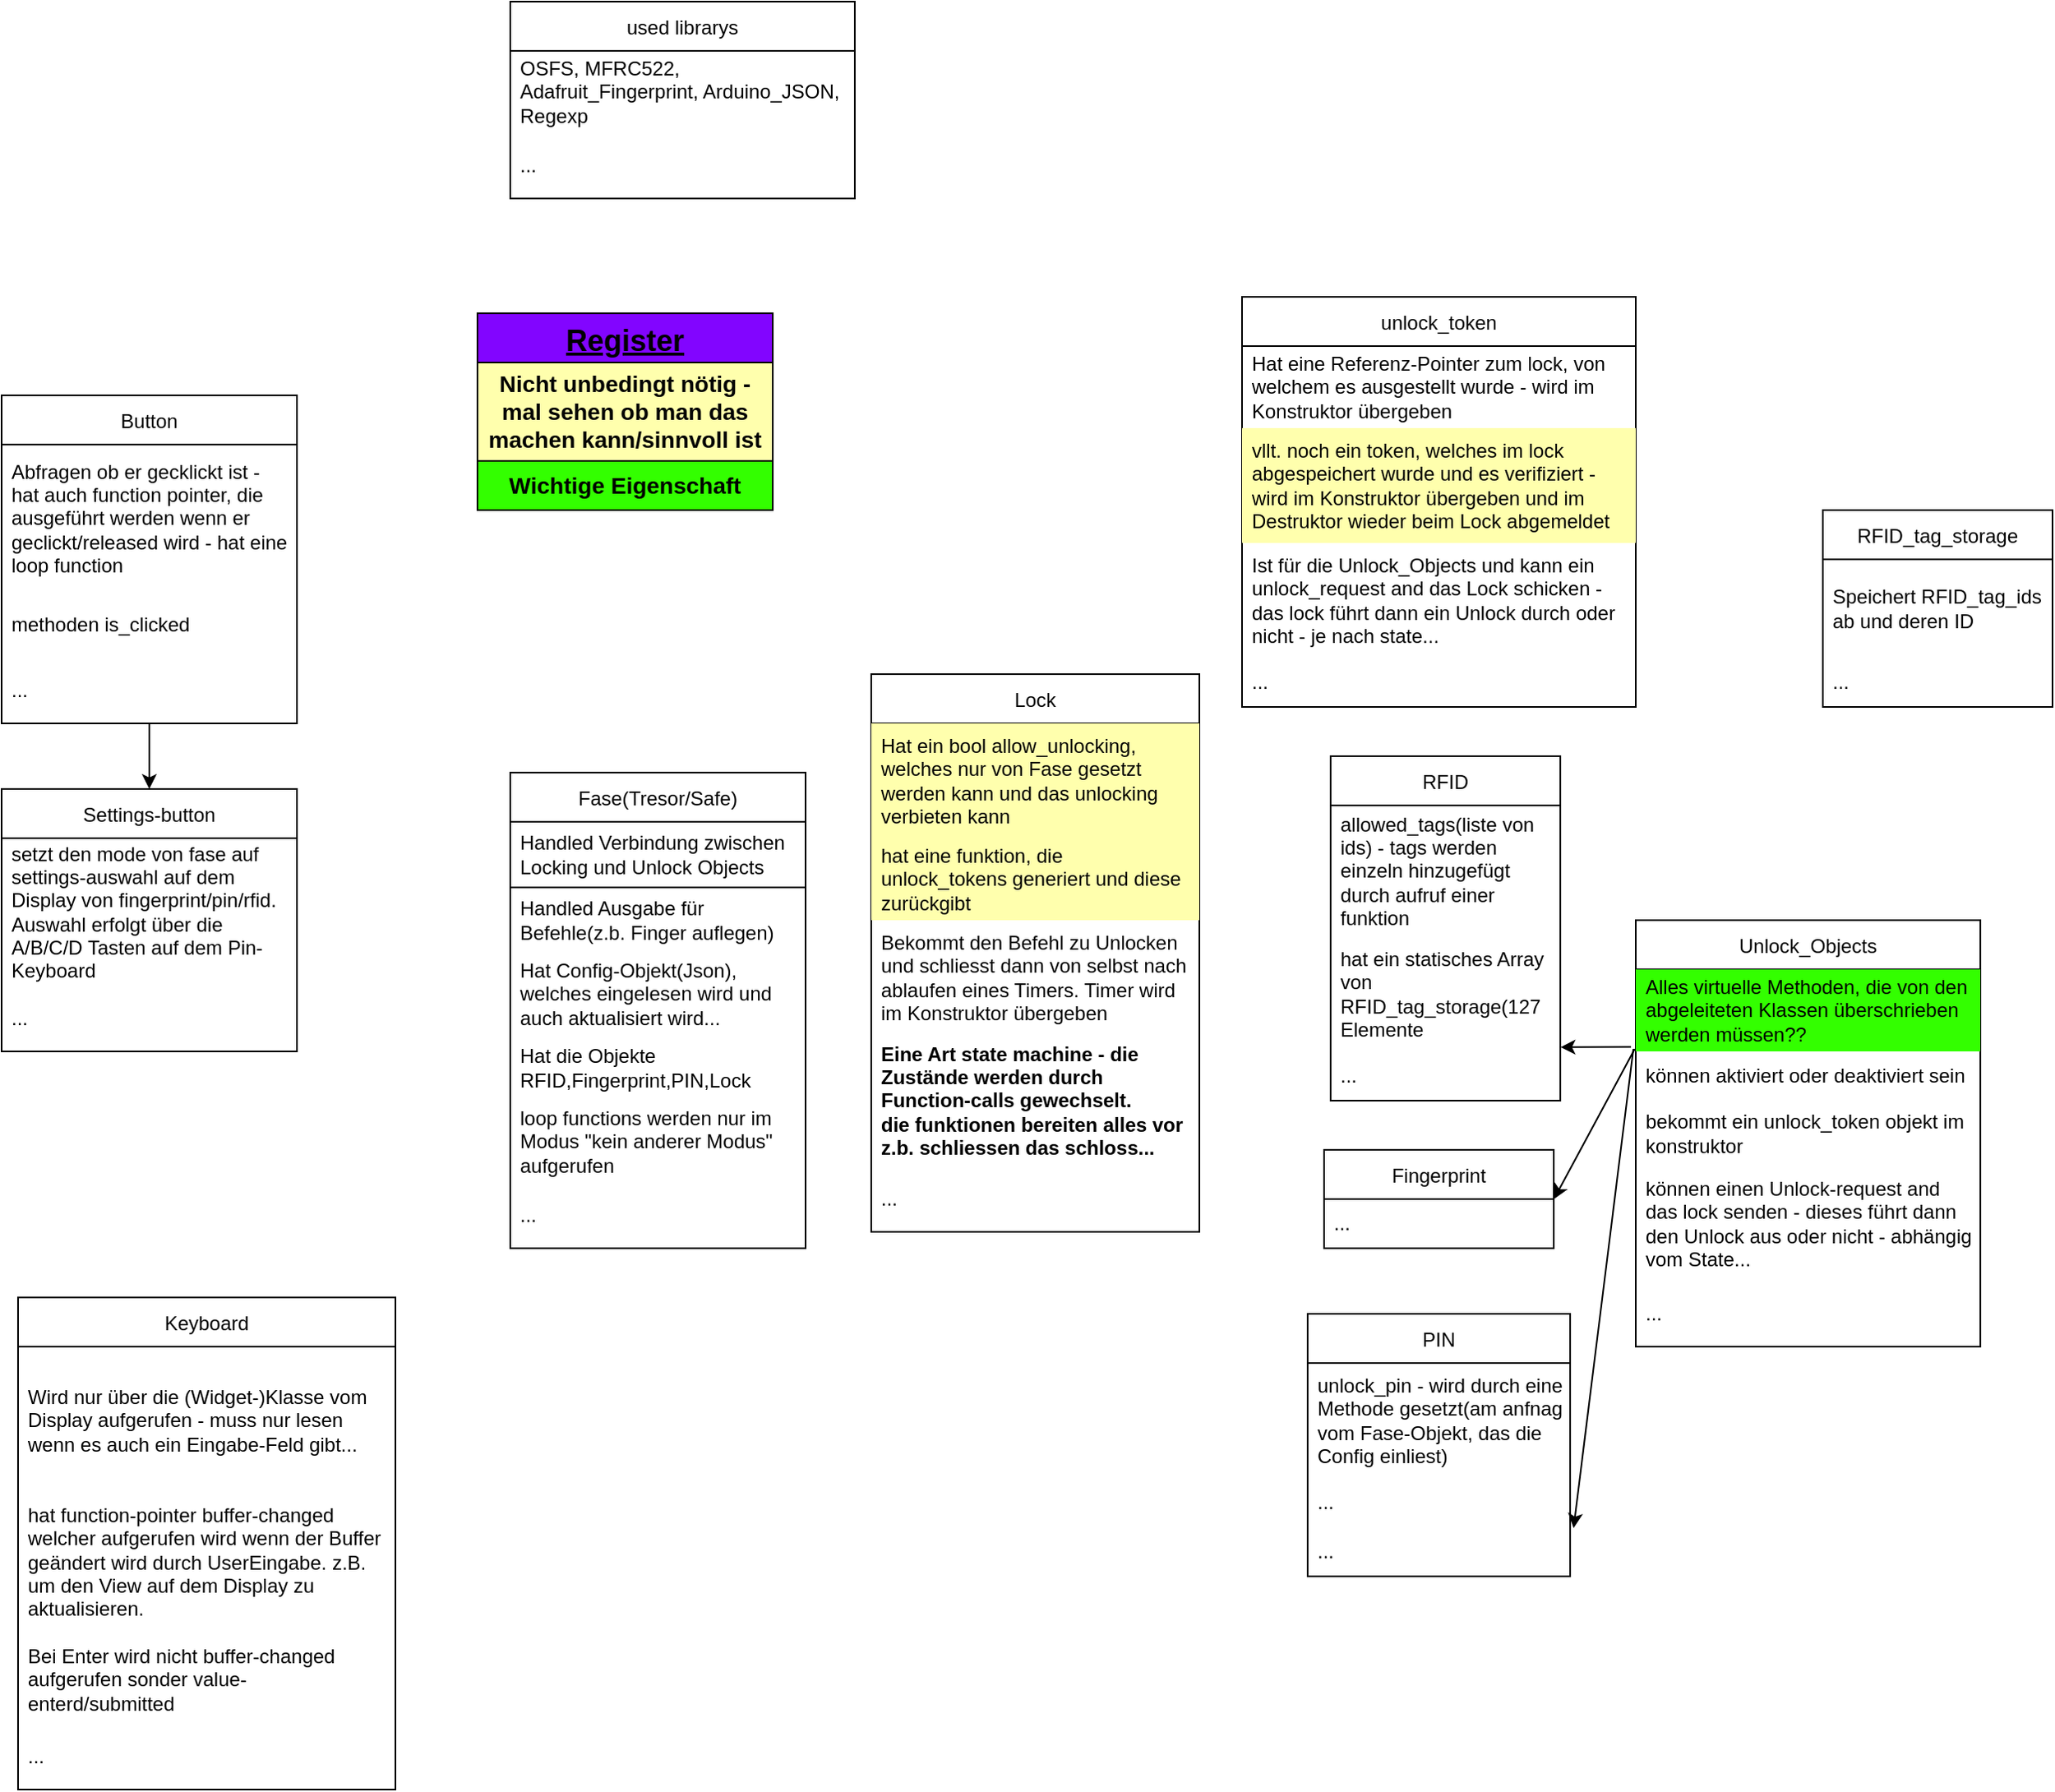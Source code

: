 <mxfile version="16.5.1" type="device" pages="2"><diagram id="ArTV9A8VsWT6kNYOoOH5" name="grobe Strukturierung"><mxGraphModel dx="1865" dy="1810" grid="1" gridSize="10" guides="1" tooltips="1" connect="1" arrows="1" fold="1" page="1" pageScale="1" pageWidth="827" pageHeight="1169" math="0" shadow="0"><root><mxCell id="0"/><mxCell id="1" parent="0"/><mxCell id="092Pz3nQ2Fx21oM5xHP8-6" value="" style="endArrow=classic;html=1;rounded=0;exitX=-0.014;exitY=-0.09;exitDx=0;exitDy=0;entryX=1.001;entryY=-0.087;entryDx=0;entryDy=0;entryPerimeter=0;exitPerimeter=0;" parent="1" source="092Pz3nQ2Fx21oM5xHP8-36" target="092Pz3nQ2Fx21oM5xHP8-22" edge="1"><mxGeometry width="50" height="50" relative="1" as="geometry"><mxPoint x="736" y="430" as="sourcePoint"/><mxPoint x="616" y="350" as="targetPoint"/></mxGeometry></mxCell><mxCell id="092Pz3nQ2Fx21oM5xHP8-7" value="" style="endArrow=classic;html=1;rounded=0;entryX=1.001;entryY=0;entryDx=0;entryDy=0;exitX=-0.003;exitY=-0.05;exitDx=0;exitDy=0;entryPerimeter=0;exitPerimeter=0;" parent="1" source="092Pz3nQ2Fx21oM5xHP8-36" target="092Pz3nQ2Fx21oM5xHP8-27" edge="1"><mxGeometry width="50" height="50" relative="1" as="geometry"><mxPoint x="736" y="430" as="sourcePoint"/><mxPoint x="616" y="430" as="targetPoint"/></mxGeometry></mxCell><mxCell id="092Pz3nQ2Fx21oM5xHP8-8" value="" style="endArrow=classic;html=1;rounded=0;exitX=-0.007;exitY=-0.05;exitDx=0;exitDy=0;entryX=1.013;entryY=0.02;entryDx=0;entryDy=0;entryPerimeter=0;exitPerimeter=0;" parent="1" source="092Pz3nQ2Fx21oM5xHP8-36" target="092Pz3nQ2Fx21oM5xHP8-29" edge="1"><mxGeometry width="50" height="50" relative="1" as="geometry"><mxPoint x="736" y="430" as="sourcePoint"/><mxPoint x="616" y="510" as="targetPoint"/></mxGeometry></mxCell><mxCell id="092Pz3nQ2Fx21oM5xHP8-16" value="Fase(Tresor/Safe)" style="swimlane;fontStyle=0;childLayout=stackLayout;horizontal=1;startSize=30;horizontalStack=0;resizeParent=1;resizeParentMax=0;resizeLast=0;collapsible=1;marginBottom=0;" parent="1" vertex="1"><mxGeometry x="50" y="310" width="180" height="290" as="geometry"/></mxCell><mxCell id="092Pz3nQ2Fx21oM5xHP8-17" value="Handled Verbindung zwischen Locking und Unlock Objects" style="text;strokeColor=default;fillColor=none;align=left;verticalAlign=middle;spacingLeft=4;spacingRight=4;overflow=hidden;points=[[0,0.5],[1,0.5]];portConstraint=eastwest;rotatable=0;whiteSpace=wrap;direction=east;" parent="092Pz3nQ2Fx21oM5xHP8-16" vertex="1"><mxGeometry y="30" width="180" height="40" as="geometry"/></mxCell><mxCell id="092Pz3nQ2Fx21oM5xHP8-18" value="Handled Ausgabe für Befehle(z.b. Finger auflegen)" style="text;strokeColor=none;fillColor=none;align=left;verticalAlign=middle;spacingLeft=4;spacingRight=4;overflow=hidden;points=[[0,0.5],[1,0.5]];portConstraint=eastwest;rotatable=0;labelBorderColor=none;labelBackgroundColor=none;whiteSpace=wrap;" parent="092Pz3nQ2Fx21oM5xHP8-16" vertex="1"><mxGeometry y="70" width="180" height="40" as="geometry"/></mxCell><mxCell id="092Pz3nQ2Fx21oM5xHP8-69" value="Hat Config-Objekt(Json), welches eingelesen wird und  auch aktualisiert wird..." style="text;strokeColor=none;fillColor=none;align=left;verticalAlign=middle;spacingLeft=4;spacingRight=4;overflow=hidden;points=[[0,0.5],[1,0.5]];portConstraint=eastwest;rotatable=0;labelBorderColor=none;labelBackgroundColor=none;whiteSpace=wrap;" parent="092Pz3nQ2Fx21oM5xHP8-16" vertex="1"><mxGeometry y="110" width="180" height="50" as="geometry"/></mxCell><mxCell id="092Pz3nQ2Fx21oM5xHP8-71" value="Hat die Objekte RFID,Fingerprint,PIN,Lock" style="text;strokeColor=none;fillColor=none;align=left;verticalAlign=middle;spacingLeft=4;spacingRight=4;overflow=hidden;points=[[0,0.5],[1,0.5]];portConstraint=eastwest;rotatable=0;labelBorderColor=none;labelBackgroundColor=none;whiteSpace=wrap;" parent="092Pz3nQ2Fx21oM5xHP8-16" vertex="1"><mxGeometry y="160" width="180" height="40" as="geometry"/></mxCell><mxCell id="MorqEqK4jcSv_eMc3jNX-2" value="loop functions werden nur im Modus &quot;kein anderer Modus&quot; aufgerufen" style="text;strokeColor=none;fillColor=none;align=left;verticalAlign=middle;spacingLeft=4;spacingRight=4;overflow=hidden;points=[[0,0.5],[1,0.5]];portConstraint=eastwest;rotatable=0;labelBorderColor=none;labelBackgroundColor=none;whiteSpace=wrap;" parent="092Pz3nQ2Fx21oM5xHP8-16" vertex="1"><mxGeometry y="200" width="180" height="50" as="geometry"/></mxCell><mxCell id="092Pz3nQ2Fx21oM5xHP8-70" value="..." style="text;strokeColor=none;fillColor=none;align=left;verticalAlign=middle;spacingLeft=4;spacingRight=4;overflow=hidden;points=[[0,0.5],[1,0.5]];portConstraint=eastwest;rotatable=0;labelBorderColor=none;labelBackgroundColor=none;whiteSpace=wrap;" parent="092Pz3nQ2Fx21oM5xHP8-16" vertex="1"><mxGeometry y="250" width="180" height="40" as="geometry"/></mxCell><mxCell id="092Pz3nQ2Fx21oM5xHP8-21" value="RFID" style="swimlane;fontStyle=0;childLayout=stackLayout;horizontal=1;startSize=30;horizontalStack=0;resizeParent=1;resizeParentMax=0;resizeLast=0;collapsible=1;marginBottom=0;" parent="1" vertex="1"><mxGeometry x="550" y="300" width="140" height="210" as="geometry"/></mxCell><mxCell id="092Pz3nQ2Fx21oM5xHP8-66" value="allowed_tags(liste von ids) - tags werden einzeln hinzugefügt durch aufruf einer funktion" style="text;strokeColor=none;fillColor=none;align=left;verticalAlign=middle;spacingLeft=4;spacingRight=4;overflow=hidden;points=[[0,0.5],[1,0.5]];portConstraint=eastwest;rotatable=0;whiteSpace=wrap;" parent="092Pz3nQ2Fx21oM5xHP8-21" vertex="1"><mxGeometry y="30" width="140" height="80" as="geometry"/></mxCell><mxCell id="dAs-uPM828F7djGv5tqL-4" value="hat ein statisches Array von RFID_tag_storage(127 Elemente" style="text;strokeColor=none;fillColor=none;align=left;verticalAlign=middle;spacingLeft=4;spacingRight=4;overflow=hidden;points=[[0,0.5],[1,0.5]];portConstraint=eastwest;rotatable=0;whiteSpace=wrap;" parent="092Pz3nQ2Fx21oM5xHP8-21" vertex="1"><mxGeometry y="110" width="140" height="70" as="geometry"/></mxCell><mxCell id="092Pz3nQ2Fx21oM5xHP8-22" value="..." style="text;strokeColor=none;fillColor=none;align=left;verticalAlign=middle;spacingLeft=4;spacingRight=4;overflow=hidden;points=[[0,0.5],[1,0.5]];portConstraint=eastwest;rotatable=0;whiteSpace=wrap;" parent="092Pz3nQ2Fx21oM5xHP8-21" vertex="1"><mxGeometry y="180" width="140" height="30" as="geometry"/></mxCell><mxCell id="092Pz3nQ2Fx21oM5xHP8-26" value="Fingerprint" style="swimlane;fontStyle=0;childLayout=stackLayout;horizontal=1;startSize=30;horizontalStack=0;resizeParent=1;resizeParentMax=0;resizeLast=0;collapsible=1;marginBottom=0;swimlaneFillColor=none;gradientColor=none;" parent="1" vertex="1"><mxGeometry x="546" y="540" width="140" height="60" as="geometry"/></mxCell><mxCell id="092Pz3nQ2Fx21oM5xHP8-27" value="..." style="text;strokeColor=none;fillColor=none;align=left;verticalAlign=middle;spacingLeft=4;spacingRight=4;overflow=hidden;points=[[0,0.5],[1,0.5]];portConstraint=eastwest;rotatable=0;whiteSpace=wrap;" parent="092Pz3nQ2Fx21oM5xHP8-26" vertex="1"><mxGeometry y="30" width="140" height="30" as="geometry"/></mxCell><mxCell id="092Pz3nQ2Fx21oM5xHP8-28" value="PIN" style="swimlane;fontStyle=0;childLayout=stackLayout;horizontal=1;startSize=30;horizontalStack=0;resizeParent=1;resizeParentMax=0;resizeLast=0;collapsible=1;marginBottom=0;" parent="1" vertex="1"><mxGeometry x="536" y="640" width="160" height="160" as="geometry"/></mxCell><mxCell id="092Pz3nQ2Fx21oM5xHP8-67" value="unlock_pin - wird durch eine Methode gesetzt(am anfnag vom Fase-Objekt, das die Config einliest)" style="text;strokeColor=none;fillColor=none;align=left;verticalAlign=middle;spacingLeft=4;spacingRight=4;overflow=hidden;points=[[0,0.5],[1,0.5]];portConstraint=eastwest;rotatable=0;whiteSpace=wrap;" parent="092Pz3nQ2Fx21oM5xHP8-28" vertex="1"><mxGeometry y="30" width="160" height="70" as="geometry"/></mxCell><mxCell id="MorqEqK4jcSv_eMc3jNX-1" value="..." style="text;strokeColor=none;fillColor=none;align=left;verticalAlign=middle;spacingLeft=4;spacingRight=4;overflow=hidden;points=[[0,0.5],[1,0.5]];portConstraint=eastwest;rotatable=0;whiteSpace=wrap;" parent="092Pz3nQ2Fx21oM5xHP8-28" vertex="1"><mxGeometry y="100" width="160" height="30" as="geometry"/></mxCell><mxCell id="092Pz3nQ2Fx21oM5xHP8-29" value="..." style="text;strokeColor=none;fillColor=none;align=left;verticalAlign=middle;spacingLeft=4;spacingRight=4;overflow=hidden;points=[[0,0.5],[1,0.5]];portConstraint=eastwest;rotatable=0;whiteSpace=wrap;" parent="092Pz3nQ2Fx21oM5xHP8-28" vertex="1"><mxGeometry y="130" width="160" height="30" as="geometry"/></mxCell><mxCell id="092Pz3nQ2Fx21oM5xHP8-30" value="Lock" style="swimlane;fontStyle=0;childLayout=stackLayout;horizontal=1;startSize=30;horizontalStack=0;resizeParent=1;resizeParentMax=0;resizeLast=0;collapsible=1;marginBottom=0;" parent="1" vertex="1"><mxGeometry x="270" y="250" width="200" height="340" as="geometry"/></mxCell><mxCell id="092Pz3nQ2Fx21oM5xHP8-44" value="Hat ein bool allow_unlocking, welches nur von Fase gesetzt werden kann und das unlocking verbieten kann" style="text;strokeColor=none;fillColor=#FFFFAD;align=left;verticalAlign=middle;spacingLeft=4;spacingRight=4;overflow=hidden;points=[[0,0.5],[1,0.5]];portConstraint=eastwest;rotatable=0;labelBorderColor=none;labelBackgroundColor=none;whiteSpace=wrap;fontStyle=0;fontColor=#000000;" parent="092Pz3nQ2Fx21oM5xHP8-30" vertex="1"><mxGeometry y="30" width="200" height="70" as="geometry"/></mxCell><mxCell id="092Pz3nQ2Fx21oM5xHP8-54" value="hat eine funktion, die unlock_tokens generiert und diese zurückgibt" style="text;strokeColor=none;fillColor=#FFFFAD;align=left;verticalAlign=middle;spacingLeft=4;spacingRight=4;overflow=hidden;points=[[0,0.5],[1,0.5]];portConstraint=eastwest;rotatable=0;labelBorderColor=none;labelBackgroundColor=none;whiteSpace=wrap;gradientColor=none;rounded=0;shadow=0;sketch=0;glass=0;fontColor=#000000;" parent="092Pz3nQ2Fx21oM5xHP8-30" vertex="1"><mxGeometry y="100" width="200" height="50" as="geometry"/></mxCell><mxCell id="092Pz3nQ2Fx21oM5xHP8-31" value="Bekommt den Befehl zu Unlocken und schliesst dann von selbst nach ablaufen eines Timers. Timer wird im Konstruktor übergeben" style="text;strokeColor=none;fillColor=none;align=left;verticalAlign=middle;spacingLeft=4;spacingRight=4;overflow=hidden;points=[[0,0.5],[1,0.5]];portConstraint=eastwest;rotatable=0;whiteSpace=wrap;" parent="092Pz3nQ2Fx21oM5xHP8-30" vertex="1"><mxGeometry y="150" width="200" height="70" as="geometry"/></mxCell><mxCell id="092Pz3nQ2Fx21oM5xHP8-32" value="Eine Art state machine - die Zustände werden durch Function-calls gewechselt.&#10;die funktionen bereiten alles vor z.b. schliessen das schloss..." style="text;strokeColor=none;fillColor=none;align=left;verticalAlign=middle;spacingLeft=4;spacingRight=4;overflow=hidden;points=[[0,0.5],[1,0.5]];portConstraint=eastwest;rotatable=0;whiteSpace=wrap;rounded=0;glass=0;labelBorderColor=none;fontStyle=1" parent="092Pz3nQ2Fx21oM5xHP8-30" vertex="1"><mxGeometry y="220" width="200" height="80" as="geometry"/></mxCell><mxCell id="092Pz3nQ2Fx21oM5xHP8-41" value="..." style="text;strokeColor=none;fillColor=none;align=left;verticalAlign=middle;spacingLeft=4;spacingRight=4;overflow=hidden;points=[[0,0.5],[1,0.5]];portConstraint=eastwest;rotatable=0;labelBorderColor=none;labelBackgroundColor=none;whiteSpace=wrap;" parent="092Pz3nQ2Fx21oM5xHP8-30" vertex="1"><mxGeometry y="300" width="200" height="40" as="geometry"/></mxCell><mxCell id="092Pz3nQ2Fx21oM5xHP8-34" value="Unlock_Objects" style="swimlane;fontStyle=0;childLayout=stackLayout;horizontal=1;startSize=30;horizontalStack=0;resizeParent=1;resizeParentMax=0;resizeLast=0;collapsible=1;marginBottom=0;" parent="1" vertex="1"><mxGeometry x="736" y="400" width="210" height="260" as="geometry"/></mxCell><mxCell id="092Pz3nQ2Fx21oM5xHP8-73" value="Alles virtuelle Methoden, die von den abgeleiteten Klassen überschrieben werden müssen??" style="text;strokeColor=none;fillColor=#33FF00;align=left;verticalAlign=middle;spacingLeft=4;spacingRight=4;overflow=hidden;points=[[0,0.5],[1,0.5]];portConstraint=eastwest;rotatable=0;labelBorderColor=none;labelBackgroundColor=none;whiteSpace=wrap;fontColor=#000000;" parent="092Pz3nQ2Fx21oM5xHP8-34" vertex="1"><mxGeometry y="30" width="210" height="50" as="geometry"/></mxCell><mxCell id="092Pz3nQ2Fx21oM5xHP8-36" value="können aktiviert oder deaktiviert sein" style="text;strokeColor=none;fillColor=none;align=left;verticalAlign=middle;spacingLeft=4;spacingRight=4;overflow=hidden;points=[[0,0.5],[1,0.5]];portConstraint=eastwest;rotatable=0;labelBorderColor=none;labelBackgroundColor=none;whiteSpace=wrap;" parent="092Pz3nQ2Fx21oM5xHP8-34" vertex="1"><mxGeometry y="80" width="210" height="30" as="geometry"/></mxCell><mxCell id="092Pz3nQ2Fx21oM5xHP8-40" value="bekommt ein unlock_token objekt im konstruktor" style="text;strokeColor=none;fillColor=none;align=left;verticalAlign=middle;spacingLeft=4;spacingRight=4;overflow=hidden;points=[[0,0.5],[1,0.5]];portConstraint=eastwest;rotatable=0;labelBorderColor=none;labelBackgroundColor=none;whiteSpace=wrap;" parent="092Pz3nQ2Fx21oM5xHP8-34" vertex="1"><mxGeometry y="110" width="210" height="40" as="geometry"/></mxCell><mxCell id="092Pz3nQ2Fx21oM5xHP8-38" value="können einen Unlock-request and das lock senden - dieses führt dann den Unlock aus oder nicht - abhängig vom State..." style="text;strokeColor=none;fillColor=none;align=left;verticalAlign=middle;spacingLeft=4;spacingRight=4;overflow=hidden;points=[[0,0.5],[1,0.5]];portConstraint=eastwest;rotatable=0;labelBorderColor=none;labelBackgroundColor=none;whiteSpace=wrap;" parent="092Pz3nQ2Fx21oM5xHP8-34" vertex="1"><mxGeometry y="150" width="210" height="70" as="geometry"/></mxCell><mxCell id="092Pz3nQ2Fx21oM5xHP8-39" value="..." style="text;strokeColor=none;fillColor=none;align=left;verticalAlign=middle;spacingLeft=4;spacingRight=4;overflow=hidden;points=[[0,0.5],[1,0.5]];portConstraint=eastwest;rotatable=0;labelBorderColor=none;labelBackgroundColor=none;whiteSpace=wrap;" parent="092Pz3nQ2Fx21oM5xHP8-34" vertex="1"><mxGeometry y="220" width="210" height="40" as="geometry"/></mxCell><mxCell id="092Pz3nQ2Fx21oM5xHP8-46" value="unlock_token" style="swimlane;fontStyle=0;childLayout=stackLayout;horizontal=1;startSize=30;horizontalStack=0;resizeParent=1;resizeParentMax=0;resizeLast=0;collapsible=1;marginBottom=0;rounded=0;glass=0;labelBackgroundColor=none;labelBorderColor=none;fontFamily=Helvetica;fontSize=12;fontColor=default;strokeColor=default;fillColor=none;gradientColor=none;html=0;" parent="1" vertex="1"><mxGeometry x="496" y="20" width="240" height="250" as="geometry"/></mxCell><mxCell id="092Pz3nQ2Fx21oM5xHP8-52" value="Hat eine Referenz-Pointer zum lock, von welchem es ausgestellt wurde - wird im Konstruktor übergeben" style="text;strokeColor=none;fillColor=none;align=left;verticalAlign=middle;spacingLeft=4;spacingRight=4;overflow=hidden;points=[[0,0.5],[1,0.5]];portConstraint=eastwest;rotatable=0;whiteSpace=wrap;" parent="092Pz3nQ2Fx21oM5xHP8-46" vertex="1"><mxGeometry y="30" width="240" height="50" as="geometry"/></mxCell><mxCell id="092Pz3nQ2Fx21oM5xHP8-53" value="vllt. noch ein token, welches im lock abgespeichert wurde und es verifiziert - wird im Konstruktor übergeben und im Destruktor wieder beim Lock abgemeldet" style="text;strokeColor=none;fillColor=#FFFFAD;align=left;verticalAlign=middle;spacingLeft=4;spacingRight=4;overflow=hidden;points=[[0,0.5],[1,0.5]];portConstraint=eastwest;rotatable=0;whiteSpace=wrap;gradientColor=none;gradientDirection=radial;fontColor=#000000;" parent="092Pz3nQ2Fx21oM5xHP8-46" vertex="1"><mxGeometry y="80" width="240" height="70" as="geometry"/></mxCell><mxCell id="092Pz3nQ2Fx21oM5xHP8-50" value="Ist für die Unlock_Objects und kann ein unlock_request and das Lock schicken - das lock führt dann ein Unlock durch oder nicht - je nach state..." style="text;strokeColor=none;fillColor=none;align=left;verticalAlign=middle;spacingLeft=4;spacingRight=4;overflow=hidden;points=[[0,0.5],[1,0.5]];portConstraint=eastwest;rotatable=0;whiteSpace=wrap;" parent="092Pz3nQ2Fx21oM5xHP8-46" vertex="1"><mxGeometry y="150" width="240" height="70" as="geometry"/></mxCell><mxCell id="092Pz3nQ2Fx21oM5xHP8-51" value="..." style="text;strokeColor=none;fillColor=none;align=left;verticalAlign=middle;spacingLeft=4;spacingRight=4;overflow=hidden;points=[[0,0.5],[1,0.5]];portConstraint=eastwest;rotatable=0;whiteSpace=wrap;" parent="092Pz3nQ2Fx21oM5xHP8-46" vertex="1"><mxGeometry y="220" width="240" height="30" as="geometry"/></mxCell><mxCell id="092Pz3nQ2Fx21oM5xHP8-62" value="Register" style="swimlane;fontStyle=5;childLayout=stackLayout;horizontal=1;startSize=30;horizontalStack=0;resizeParent=1;resizeParentMax=0;resizeLast=0;collapsible=1;marginBottom=0;rounded=0;glass=0;labelBackgroundColor=none;labelBorderColor=none;fontFamily=Helvetica;fontSize=18;fontColor=#000000;strokeColor=default;fillColor=#8205FF;gradientColor=none;gradientDirection=radial;html=0;" parent="1" vertex="1"><mxGeometry x="30" y="30" width="180" height="120" as="geometry"/></mxCell><mxCell id="092Pz3nQ2Fx21oM5xHP8-55" value="Nicht unbedingt nötig - mal sehen ob man das machen kann/sinnvoll ist" style="rounded=0;whiteSpace=wrap;html=1;glass=0;labelBackgroundColor=none;labelBorderColor=none;fontFamily=Helvetica;fontSize=14;fontColor=#030303;strokeColor=default;fillColor=#FFFFAD;gradientColor=none;gradientDirection=radial;fontStyle=1;collapsible=0;resizable=1;expand=1;resizeHeight=0;dropTarget=0;container=0;snapToPoint=0;labelPadding=0;overflow=hidden;absoluteArcSize=0;imageAspect=1;autosize=1;" parent="092Pz3nQ2Fx21oM5xHP8-62" vertex="1"><mxGeometry y="30" width="180" height="60" as="geometry"/></mxCell><mxCell id="092Pz3nQ2Fx21oM5xHP8-74" value="Wichtige Eigenschaft" style="rounded=0;whiteSpace=wrap;html=1;glass=0;labelBackgroundColor=none;labelBorderColor=none;fontFamily=Helvetica;fontSize=14;fontColor=#000000;strokeColor=default;fillColor=#33FF00;gradientColor=none;gradientDirection=radial;fontStyle=1;collapsible=0;resizable=1;expand=1;resizeHeight=0;dropTarget=0;container=0;snapToPoint=0;labelPadding=0;overflow=hidden;absoluteArcSize=0;imageAspect=1;autosize=1;" parent="092Pz3nQ2Fx21oM5xHP8-62" vertex="1"><mxGeometry y="90" width="180" height="30" as="geometry"/></mxCell><mxCell id="dAs-uPM828F7djGv5tqL-1" value="RFID_tag_storage" style="swimlane;fontStyle=0;childLayout=stackLayout;horizontal=1;startSize=30;horizontalStack=0;resizeParent=1;resizeParentMax=0;resizeLast=0;collapsible=1;marginBottom=0;" parent="1" vertex="1"><mxGeometry x="850" y="150" width="140" height="120" as="geometry"/></mxCell><mxCell id="dAs-uPM828F7djGv5tqL-2" value="Speichert RFID_tag_ids ab und deren ID" style="text;strokeColor=none;fillColor=none;align=left;verticalAlign=middle;spacingLeft=4;spacingRight=4;overflow=hidden;points=[[0,0.5],[1,0.5]];portConstraint=eastwest;rotatable=0;whiteSpace=wrap;" parent="dAs-uPM828F7djGv5tqL-1" vertex="1"><mxGeometry y="30" width="140" height="60" as="geometry"/></mxCell><mxCell id="dAs-uPM828F7djGv5tqL-3" value="..." style="text;strokeColor=none;fillColor=none;align=left;verticalAlign=middle;spacingLeft=4;spacingRight=4;overflow=hidden;points=[[0,0.5],[1,0.5]];portConstraint=eastwest;rotatable=0;whiteSpace=wrap;" parent="dAs-uPM828F7djGv5tqL-1" vertex="1"><mxGeometry y="90" width="140" height="30" as="geometry"/></mxCell><mxCell id="MorqEqK4jcSv_eMc3jNX-17" style="edgeStyle=orthogonalEdgeStyle;rounded=0;orthogonalLoop=1;jettySize=auto;html=1;fontColor=#000000;" parent="1" source="MorqEqK4jcSv_eMc3jNX-4" target="MorqEqK4jcSv_eMc3jNX-13" edge="1"><mxGeometry relative="1" as="geometry"/></mxCell><mxCell id="MorqEqK4jcSv_eMc3jNX-4" value="Button" style="swimlane;fontStyle=0;childLayout=stackLayout;horizontal=1;startSize=30;horizontalStack=0;resizeParent=1;resizeParentMax=0;resizeLast=0;collapsible=1;marginBottom=0;" parent="1" vertex="1"><mxGeometry x="-260" y="80" width="180" height="200" as="geometry"/></mxCell><mxCell id="MorqEqK4jcSv_eMc3jNX-12" value="Abfragen ob er gecklickt ist - hat auch function pointer, die ausgeführt werden wenn er geclickt/released wird - hat eine loop function" style="text;strokeColor=none;fillColor=none;align=left;verticalAlign=middle;spacingLeft=4;spacingRight=4;overflow=hidden;points=[[0,0.5],[1,0.5]];portConstraint=eastwest;rotatable=0;labelBorderColor=none;labelBackgroundColor=none;whiteSpace=wrap;" parent="MorqEqK4jcSv_eMc3jNX-4" vertex="1"><mxGeometry y="30" width="180" height="90" as="geometry"/></mxCell><mxCell id="MorqEqK4jcSv_eMc3jNX-11" value="methoden is_clicked" style="text;strokeColor=none;fillColor=none;align=left;verticalAlign=middle;spacingLeft=4;spacingRight=4;overflow=hidden;points=[[0,0.5],[1,0.5]];portConstraint=eastwest;rotatable=0;labelBorderColor=none;labelBackgroundColor=none;whiteSpace=wrap;" parent="MorqEqK4jcSv_eMc3jNX-4" vertex="1"><mxGeometry y="120" width="180" height="40" as="geometry"/></mxCell><mxCell id="MorqEqK4jcSv_eMc3jNX-10" value="..." style="text;strokeColor=none;fillColor=none;align=left;verticalAlign=middle;spacingLeft=4;spacingRight=4;overflow=hidden;points=[[0,0.5],[1,0.5]];portConstraint=eastwest;rotatable=0;labelBorderColor=none;labelBackgroundColor=none;whiteSpace=wrap;" parent="MorqEqK4jcSv_eMc3jNX-4" vertex="1"><mxGeometry y="160" width="180" height="40" as="geometry"/></mxCell><mxCell id="MorqEqK4jcSv_eMc3jNX-13" value="Settings-button" style="swimlane;fontStyle=0;childLayout=stackLayout;horizontal=1;startSize=30;horizontalStack=0;resizeParent=1;resizeParentMax=0;resizeLast=0;collapsible=1;marginBottom=0;" parent="1" vertex="1"><mxGeometry x="-260" y="320" width="180" height="160" as="geometry"/></mxCell><mxCell id="MorqEqK4jcSv_eMc3jNX-18" value="setzt den mode von fase auf settings-auswahl auf dem Display von fingerprint/pin/rfid. Auswahl erfolgt über die A/B/C/D Tasten auf dem Pin-Keyboard" style="text;strokeColor=none;fillColor=none;align=left;verticalAlign=middle;spacingLeft=4;spacingRight=4;overflow=hidden;points=[[0,0.5],[1,0.5]];portConstraint=eastwest;rotatable=0;labelBorderColor=none;labelBackgroundColor=none;whiteSpace=wrap;" parent="MorqEqK4jcSv_eMc3jNX-13" vertex="1"><mxGeometry y="30" width="180" height="90" as="geometry"/></mxCell><mxCell id="MorqEqK4jcSv_eMc3jNX-16" value="..." style="text;strokeColor=none;fillColor=none;align=left;verticalAlign=middle;spacingLeft=4;spacingRight=4;overflow=hidden;points=[[0,0.5],[1,0.5]];portConstraint=eastwest;rotatable=0;labelBorderColor=none;labelBackgroundColor=none;whiteSpace=wrap;" parent="MorqEqK4jcSv_eMc3jNX-13" vertex="1"><mxGeometry y="120" width="180" height="40" as="geometry"/></mxCell><mxCell id="MorqEqK4jcSv_eMc3jNX-20" value="used librarys" style="swimlane;fontStyle=0;childLayout=stackLayout;horizontal=1;startSize=30;horizontalStack=0;resizeParent=1;resizeParentMax=0;resizeLast=0;collapsible=1;marginBottom=0;" parent="1" vertex="1"><mxGeometry x="50" y="-160" width="210" height="120" as="geometry"/></mxCell><mxCell id="MorqEqK4jcSv_eMc3jNX-23" value="OSFS, MFRC522, Adafruit_Fingerprint, Arduino_JSON, Regexp" style="text;strokeColor=none;fillColor=none;align=left;verticalAlign=middle;spacingLeft=4;spacingRight=4;overflow=hidden;points=[[0,0.5],[1,0.5]];portConstraint=eastwest;rotatable=0;labelBorderColor=none;labelBackgroundColor=none;whiteSpace=wrap;" parent="MorqEqK4jcSv_eMc3jNX-20" vertex="1"><mxGeometry y="30" width="210" height="50" as="geometry"/></mxCell><mxCell id="MorqEqK4jcSv_eMc3jNX-22" value="..." style="text;strokeColor=none;fillColor=none;align=left;verticalAlign=middle;spacingLeft=4;spacingRight=4;overflow=hidden;points=[[0,0.5],[1,0.5]];portConstraint=eastwest;rotatable=0;labelBorderColor=none;labelBackgroundColor=none;whiteSpace=wrap;" parent="MorqEqK4jcSv_eMc3jNX-20" vertex="1"><mxGeometry y="80" width="210" height="40" as="geometry"/></mxCell><mxCell id="oLvdrD0TalpE-oe0taA5-5" value="Keyboard" style="swimlane;fontStyle=0;childLayout=stackLayout;horizontal=1;startSize=30;horizontalStack=0;resizeParent=1;resizeParentMax=0;resizeLast=0;collapsible=1;marginBottom=0;" vertex="1" parent="1"><mxGeometry x="-250" y="630" width="230" height="300" as="geometry"/></mxCell><mxCell id="oLvdrD0TalpE-oe0taA5-6" value="Wird nur über die (Widget-)Klasse vom Display aufgerufen - muss nur lesen wenn es auch ein Eingabe-Feld gibt..." style="text;strokeColor=none;fillColor=none;align=left;verticalAlign=middle;spacingLeft=4;spacingRight=4;overflow=hidden;points=[[0,0.5],[1,0.5]];portConstraint=eastwest;rotatable=0;labelBorderColor=none;labelBackgroundColor=none;whiteSpace=wrap;" vertex="1" parent="oLvdrD0TalpE-oe0taA5-5"><mxGeometry y="30" width="230" height="90" as="geometry"/></mxCell><mxCell id="oLvdrD0TalpE-oe0taA5-7" value="hat function-pointer buffer-changed welcher aufgerufen wird wenn der Buffer geändert wird durch UserEingabe. z.B. um den View auf dem Display zu aktualisieren.&#10;&#10;Bei Enter wird nicht buffer-changed aufgerufen sonder value-enterd/submitted" style="text;strokeColor=none;fillColor=none;align=left;verticalAlign=middle;spacingLeft=4;spacingRight=4;overflow=hidden;points=[[0,0.5],[1,0.5]];portConstraint=eastwest;rotatable=0;labelBorderColor=none;labelBackgroundColor=none;whiteSpace=wrap;" vertex="1" parent="oLvdrD0TalpE-oe0taA5-5"><mxGeometry y="120" width="230" height="140" as="geometry"/></mxCell><mxCell id="oLvdrD0TalpE-oe0taA5-8" value="..." style="text;strokeColor=none;fillColor=none;align=left;verticalAlign=middle;spacingLeft=4;spacingRight=4;overflow=hidden;points=[[0,0.5],[1,0.5]];portConstraint=eastwest;rotatable=0;labelBorderColor=none;labelBackgroundColor=none;whiteSpace=wrap;" vertex="1" parent="oLvdrD0TalpE-oe0taA5-5"><mxGeometry y="260" width="230" height="40" as="geometry"/></mxCell></root></mxGraphModel></diagram><diagram id="VDMG37PZyGEpPnKvCVFp" name="UML-Klassen"><mxGraphModel dx="1038" dy="539" grid="1" gridSize="10" guides="1" tooltips="1" connect="1" arrows="1" fold="1" page="1" pageScale="1" pageWidth="827" pageHeight="1169" math="0" shadow="0"><root><mxCell id="WqmImjYucd8AKbmn7oWc-0"/><mxCell id="WqmImjYucd8AKbmn7oWc-1" parent="WqmImjYucd8AKbmn7oWc-0"/></root></mxGraphModel></diagram></mxfile>
